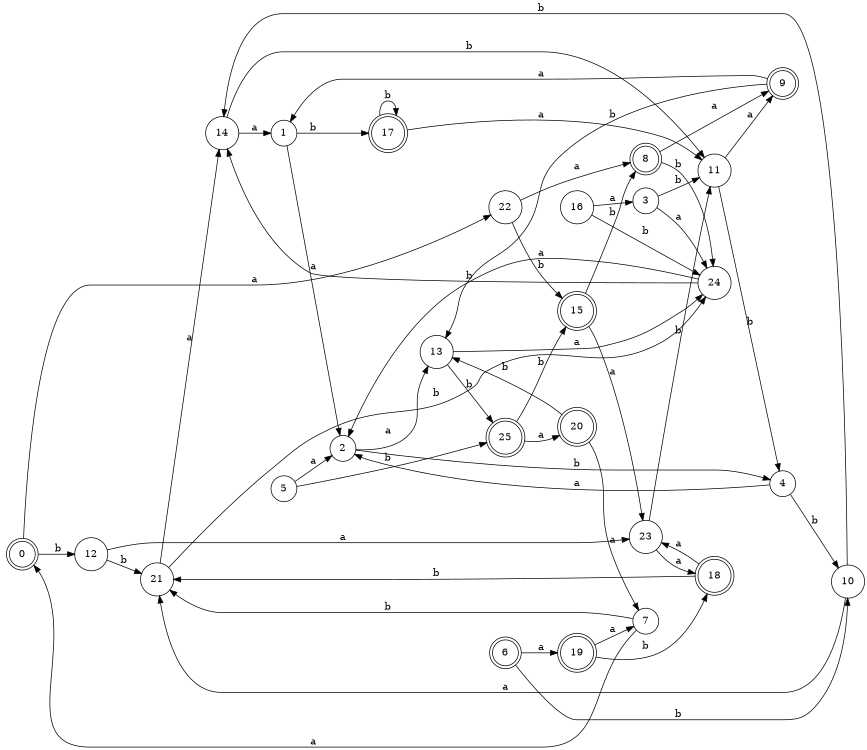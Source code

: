 digraph n21_2 {
__start0 [label="" shape="none"];

rankdir=LR;
size="8,5";

s0 [style="rounded,filled", color="black", fillcolor="white" shape="doublecircle", label="0"];
s1 [style="filled", color="black", fillcolor="white" shape="circle", label="1"];
s2 [style="filled", color="black", fillcolor="white" shape="circle", label="2"];
s3 [style="filled", color="black", fillcolor="white" shape="circle", label="3"];
s4 [style="filled", color="black", fillcolor="white" shape="circle", label="4"];
s5 [style="filled", color="black", fillcolor="white" shape="circle", label="5"];
s6 [style="rounded,filled", color="black", fillcolor="white" shape="doublecircle", label="6"];
s7 [style="filled", color="black", fillcolor="white" shape="circle", label="7"];
s8 [style="rounded,filled", color="black", fillcolor="white" shape="doublecircle", label="8"];
s9 [style="rounded,filled", color="black", fillcolor="white" shape="doublecircle", label="9"];
s10 [style="filled", color="black", fillcolor="white" shape="circle", label="10"];
s11 [style="filled", color="black", fillcolor="white" shape="circle", label="11"];
s12 [style="filled", color="black", fillcolor="white" shape="circle", label="12"];
s13 [style="filled", color="black", fillcolor="white" shape="circle", label="13"];
s14 [style="filled", color="black", fillcolor="white" shape="circle", label="14"];
s15 [style="rounded,filled", color="black", fillcolor="white" shape="doublecircle", label="15"];
s16 [style="filled", color="black", fillcolor="white" shape="circle", label="16"];
s17 [style="rounded,filled", color="black", fillcolor="white" shape="doublecircle", label="17"];
s18 [style="rounded,filled", color="black", fillcolor="white" shape="doublecircle", label="18"];
s19 [style="rounded,filled", color="black", fillcolor="white" shape="doublecircle", label="19"];
s20 [style="rounded,filled", color="black", fillcolor="white" shape="doublecircle", label="20"];
s21 [style="filled", color="black", fillcolor="white" shape="circle", label="21"];
s22 [style="filled", color="black", fillcolor="white" shape="circle", label="22"];
s23 [style="filled", color="black", fillcolor="white" shape="circle", label="23"];
s24 [style="filled", color="black", fillcolor="white" shape="circle", label="24"];
s25 [style="rounded,filled", color="black", fillcolor="white" shape="doublecircle", label="25"];
s0 -> s22 [label="a"];
s0 -> s12 [label="b"];
s1 -> s2 [label="a"];
s1 -> s17 [label="b"];
s2 -> s13 [label="a"];
s2 -> s4 [label="b"];
s3 -> s24 [label="a"];
s3 -> s11 [label="b"];
s4 -> s2 [label="a"];
s4 -> s10 [label="b"];
s5 -> s2 [label="a"];
s5 -> s25 [label="b"];
s6 -> s19 [label="a"];
s6 -> s10 [label="b"];
s7 -> s0 [label="a"];
s7 -> s21 [label="b"];
s8 -> s9 [label="a"];
s8 -> s24 [label="b"];
s9 -> s1 [label="a"];
s9 -> s13 [label="b"];
s10 -> s21 [label="a"];
s10 -> s14 [label="b"];
s11 -> s9 [label="a"];
s11 -> s4 [label="b"];
s12 -> s23 [label="a"];
s12 -> s21 [label="b"];
s13 -> s24 [label="a"];
s13 -> s25 [label="b"];
s14 -> s1 [label="a"];
s14 -> s11 [label="b"];
s15 -> s23 [label="a"];
s15 -> s8 [label="b"];
s16 -> s3 [label="a"];
s16 -> s24 [label="b"];
s17 -> s11 [label="a"];
s17 -> s17 [label="b"];
s18 -> s23 [label="a"];
s18 -> s21 [label="b"];
s19 -> s7 [label="a"];
s19 -> s18 [label="b"];
s20 -> s7 [label="a"];
s20 -> s13 [label="b"];
s21 -> s14 [label="a"];
s21 -> s24 [label="b"];
s22 -> s8 [label="a"];
s22 -> s15 [label="b"];
s23 -> s18 [label="a"];
s23 -> s11 [label="b"];
s24 -> s2 [label="a"];
s24 -> s14 [label="b"];
s25 -> s20 [label="a"];
s25 -> s15 [label="b"];

}